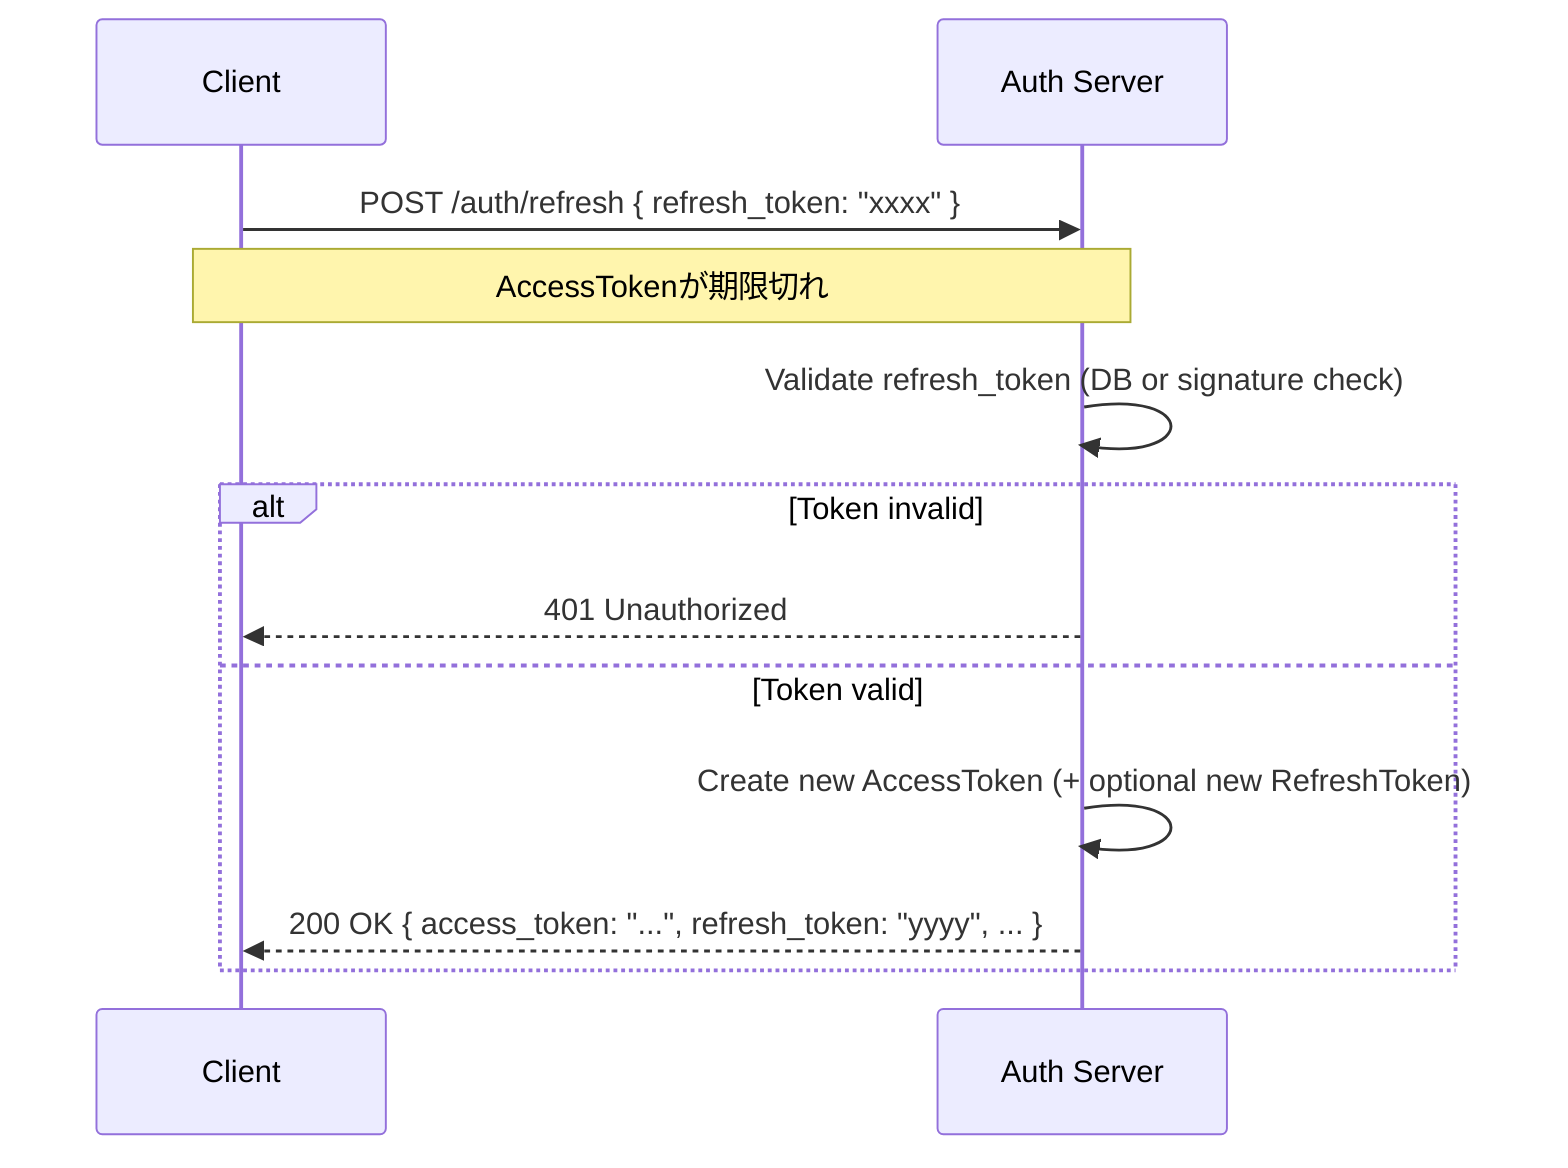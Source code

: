 sequenceDiagram
    participant C as Client
    participant S as Auth Server

    C->>S: POST /auth/refresh { refresh_token: "xxxx" }
    note over C,S: AccessTokenが期限切れ
    S->>S: Validate refresh_token (DB or signature check)
    alt Token invalid
        S-->>C: 401 Unauthorized
    else Token valid
        S->>S: Create new AccessToken (+ optional new RefreshToken)
        S-->>C: 200 OK { access_token: "...", refresh_token: "yyyy", ... }
    end
